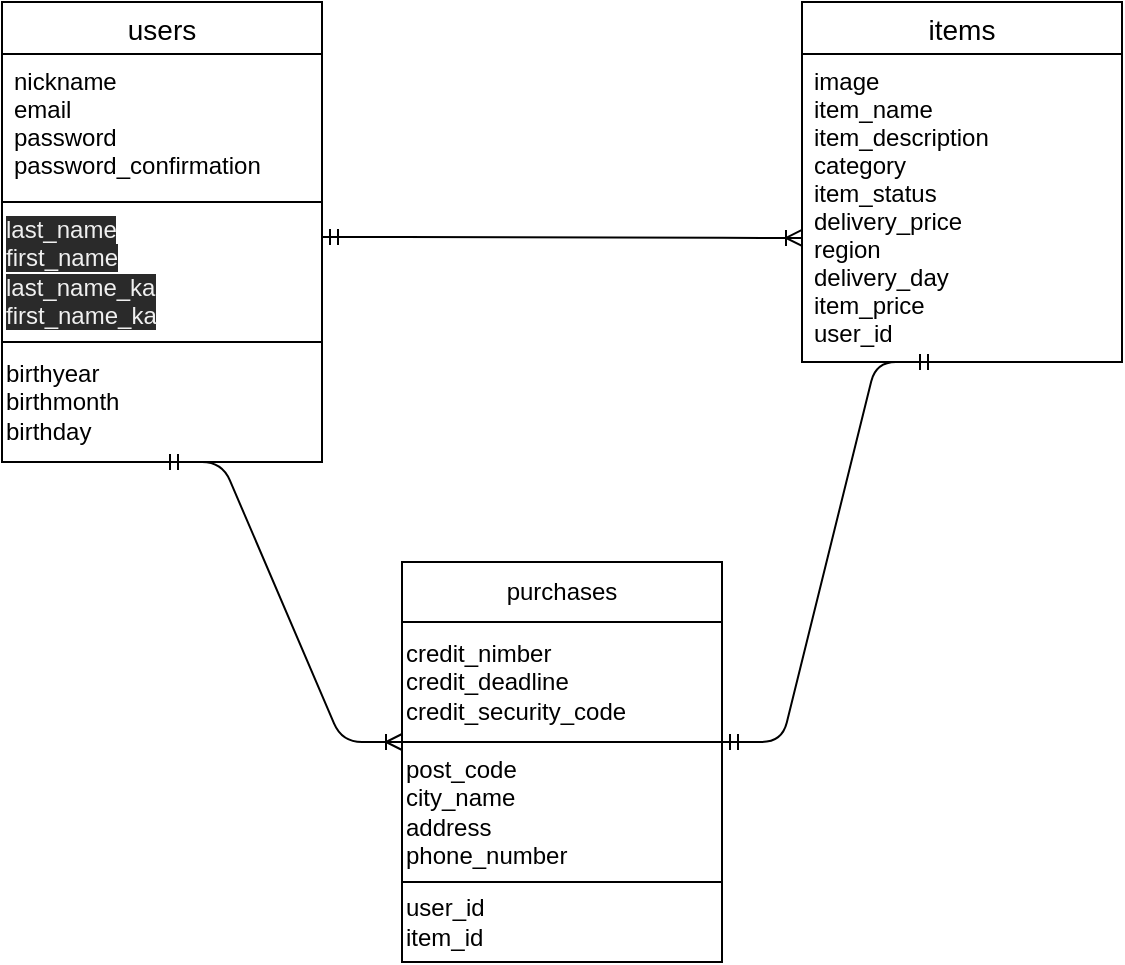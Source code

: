 <mxfile>
    <diagram id="aJB1gV00-oBXdw-YKK2M" name="ページ1">
        <mxGraphModel dx="699" dy="680" grid="1" gridSize="10" guides="1" tooltips="1" connect="1" arrows="1" fold="1" page="1" pageScale="1" pageWidth="827" pageHeight="1169" math="0" shadow="0">
            <root>
                <mxCell id="0"/>
                <mxCell id="1" parent="0"/>
                <mxCell id="16" value="users" style="swimlane;fontStyle=0;childLayout=stackLayout;horizontal=1;startSize=26;horizontalStack=0;resizeParent=1;resizeParentMax=0;resizeLast=0;collapsible=1;marginBottom=0;align=center;fontSize=14;" vertex="1" parent="1">
                    <mxGeometry x="40" y="160" width="160" height="100" as="geometry"/>
                </mxCell>
                <mxCell id="19" value="nickname&#10;email&#10;password&#10;password_confirmation" style="text;strokeColor=none;fillColor=none;spacingLeft=4;spacingRight=4;overflow=hidden;rotatable=0;points=[[0,0.5],[1,0.5]];portConstraint=eastwest;fontSize=12;" vertex="1" parent="16">
                    <mxGeometry y="26" width="160" height="74" as="geometry"/>
                </mxCell>
                <mxCell id="20" value="items" style="swimlane;fontStyle=0;childLayout=stackLayout;horizontal=1;startSize=26;horizontalStack=0;resizeParent=1;resizeParentMax=0;resizeLast=0;collapsible=1;marginBottom=0;align=center;fontSize=14;" vertex="1" parent="1">
                    <mxGeometry x="440" y="160" width="160" height="180" as="geometry">
                        <mxRectangle x="440" y="160" width="70" height="26" as="alternateBounds"/>
                    </mxGeometry>
                </mxCell>
                <mxCell id="23" value="image&#10;item_name&#10;item_description&#10;category&#10;item_status&#10;delivery_price&#10;region&#10;delivery_day&#10;item_price&#10;user_id" style="text;strokeColor=none;fillColor=none;spacingLeft=4;spacingRight=4;overflow=hidden;rotatable=0;points=[[0,0.5],[1,0.5]];portConstraint=eastwest;fontSize=12;" vertex="1" parent="20">
                    <mxGeometry y="26" width="160" height="154" as="geometry"/>
                </mxCell>
                <mxCell id="40" value="post_code&lt;br&gt;city_name&lt;br&gt;address&lt;br&gt;phone_number" style="whiteSpace=wrap;html=1;align=left;" vertex="1" parent="1">
                    <mxGeometry x="240" y="530" width="160" height="70" as="geometry"/>
                </mxCell>
                <mxCell id="41" value="credit_nimber&lt;br&gt;credit_deadline&lt;br&gt;credit_security_code" style="whiteSpace=wrap;html=1;align=left;" vertex="1" parent="1">
                    <mxGeometry x="240" y="470" width="160" height="60" as="geometry"/>
                </mxCell>
                <mxCell id="42" value="user_id&lt;br&gt;&lt;div style=&quot;&quot;&gt;&lt;span&gt;item_id&lt;/span&gt;&lt;/div&gt;" style="whiteSpace=wrap;html=1;align=left;" vertex="1" parent="1">
                    <mxGeometry x="240" y="600" width="160" height="40" as="geometry"/>
                </mxCell>
                <mxCell id="43" value="purchases" style="whiteSpace=wrap;html=1;" vertex="1" parent="1">
                    <mxGeometry x="240" y="440" width="160" height="30" as="geometry"/>
                </mxCell>
                <mxCell id="49" value="&lt;span style=&quot;&quot;&gt;birthyear&lt;/span&gt;&lt;br style=&quot;padding: 0px; margin: 0px;&quot;&gt;&lt;span style=&quot;&quot;&gt;birthmonth&lt;/span&gt;&lt;br style=&quot;padding: 0px; margin: 0px;&quot;&gt;&lt;span style=&quot;&quot;&gt;birthday&lt;/span&gt;" style="whiteSpace=wrap;html=1;align=left;" vertex="1" parent="1">
                    <mxGeometry x="40" y="330" width="160" height="60" as="geometry"/>
                </mxCell>
                <mxCell id="51" value="&lt;span style=&quot;color: rgb(240 , 240 , 240) ; font-family: &amp;#34;helvetica&amp;#34; ; font-size: 12px ; font-style: normal ; font-weight: 400 ; letter-spacing: normal ; text-indent: 0px ; text-transform: none ; word-spacing: 0px ; background-color: rgb(42 , 42 , 42) ; display: inline ; float: none&quot;&gt;last_name&lt;/span&gt;&lt;br style=&quot;padding: 0px ; margin: 0px ; color: rgb(240 , 240 , 240) ; font-family: &amp;#34;helvetica&amp;#34; ; font-size: 12px ; font-style: normal ; font-weight: 400 ; letter-spacing: normal ; text-indent: 0px ; text-transform: none ; word-spacing: 0px ; background-color: rgb(42 , 42 , 42)&quot;&gt;&lt;span style=&quot;color: rgb(240 , 240 , 240) ; font-family: &amp;#34;helvetica&amp;#34; ; font-size: 12px ; font-style: normal ; font-weight: 400 ; letter-spacing: normal ; text-indent: 0px ; text-transform: none ; word-spacing: 0px ; background-color: rgb(42 , 42 , 42) ; display: inline ; float: none&quot;&gt;first_name&lt;/span&gt;&lt;br style=&quot;padding: 0px ; margin: 0px ; color: rgb(240 , 240 , 240) ; font-family: &amp;#34;helvetica&amp;#34; ; font-size: 12px ; font-style: normal ; font-weight: 400 ; letter-spacing: normal ; text-indent: 0px ; text-transform: none ; word-spacing: 0px ; background-color: rgb(42 , 42 , 42)&quot;&gt;&lt;span style=&quot;color: rgb(240 , 240 , 240) ; font-family: &amp;#34;helvetica&amp;#34; ; font-size: 12px ; font-style: normal ; font-weight: 400 ; letter-spacing: normal ; text-indent: 0px ; text-transform: none ; word-spacing: 0px ; background-color: rgb(42 , 42 , 42) ; display: inline ; float: none&quot;&gt;last_name_ka&lt;/span&gt;&lt;br style=&quot;padding: 0px ; margin: 0px ; color: rgb(240 , 240 , 240) ; font-family: &amp;#34;helvetica&amp;#34; ; font-size: 12px ; font-style: normal ; font-weight: 400 ; letter-spacing: normal ; text-indent: 0px ; text-transform: none ; word-spacing: 0px ; background-color: rgb(42 , 42 , 42)&quot;&gt;&lt;span style=&quot;color: rgb(240 , 240 , 240) ; font-family: &amp;#34;helvetica&amp;#34; ; font-size: 12px ; font-style: normal ; font-weight: 400 ; letter-spacing: normal ; text-indent: 0px ; text-transform: none ; word-spacing: 0px ; background-color: rgb(42 , 42 , 42) ; display: inline ; float: none&quot;&gt;first_name_ka&lt;/span&gt;" style="whiteSpace=wrap;html=1;align=left;" vertex="1" parent="1">
                    <mxGeometry x="40" y="260" width="160" height="70" as="geometry"/>
                </mxCell>
                <mxCell id="54" value="" style="edgeStyle=entityRelationEdgeStyle;fontSize=12;html=1;endArrow=ERmandOne;startArrow=ERmandOne;" edge="1" parent="1">
                    <mxGeometry width="100" height="100" relative="1" as="geometry">
                        <mxPoint x="400" y="530" as="sourcePoint"/>
                        <mxPoint x="507" y="340" as="targetPoint"/>
                    </mxGeometry>
                </mxCell>
                <mxCell id="57" value="" style="edgeStyle=entityRelationEdgeStyle;fontSize=12;html=1;endArrow=ERoneToMany;startArrow=ERmandOne;exitX=1;exitY=0.25;exitDx=0;exitDy=0;entryX=0;entryY=0.597;entryDx=0;entryDy=0;entryPerimeter=0;" edge="1" parent="1" source="51" target="23">
                    <mxGeometry width="100" height="100" relative="1" as="geometry">
                        <mxPoint x="240" y="340" as="sourcePoint"/>
                        <mxPoint x="438" y="278" as="targetPoint"/>
                    </mxGeometry>
                </mxCell>
                <mxCell id="58" value="" style="edgeStyle=entityRelationEdgeStyle;fontSize=12;html=1;endArrow=ERoneToMany;startArrow=ERmandOne;entryX=0;entryY=1;entryDx=0;entryDy=0;exitX=0.5;exitY=1;exitDx=0;exitDy=0;" edge="1" parent="1" source="49" target="41">
                    <mxGeometry width="100" height="100" relative="1" as="geometry">
                        <mxPoint x="70" y="600" as="sourcePoint"/>
                        <mxPoint x="170" y="500" as="targetPoint"/>
                    </mxGeometry>
                </mxCell>
            </root>
        </mxGraphModel>
    </diagram>
</mxfile>